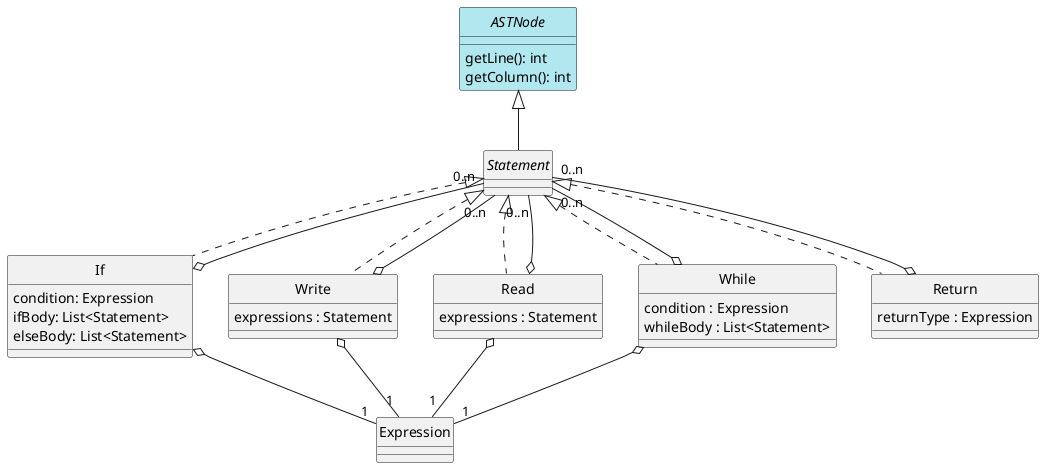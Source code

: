 @startuml Statements
skinparam style strictuml
skinparam monochrome false


interface ASTNode #b1e8f0 {
    getLine(): int
    getColumn(): int
}

interface Statement

class If {
    condition: Expression
    ifBody: List<Statement>
    elseBody: List<Statement>
}

class Write {
    expressions : Statement
}

class Read {
    expressions : Statement
}

class While {
    condition : Expression
    whileBody : List<Statement>
}

class Return {
    returnType : Expression
}

ASTNode <|-- Statement

Statement <|.. Write
Statement <|.. Read
Statement <|.. If
Statement <|.. While
Statement <|.. Return

' Un If debe tener una expresión
If o--"1" Expression
Write o--"1" Expression
Read o--"1" Expression
While o--"1" Expression

' Multiples Statement pueden tener un If
If o--"0..n" Statement
Write o--"0..n" Statement
Read o--"0..n" Statement
While o--"0..n" Statement
Return o--"0..n" Statement

@enduml
